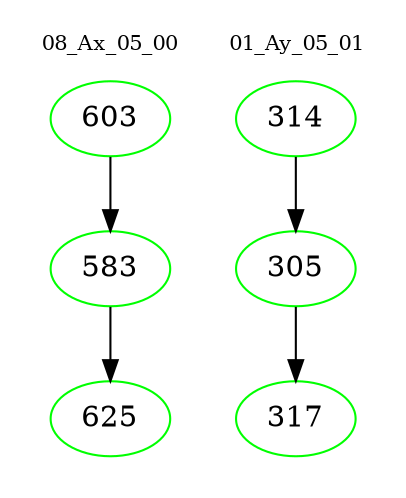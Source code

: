 digraph{
subgraph cluster_0 {
color = white
label = "08_Ax_05_00";
fontsize=10;
T0_603 [label="603", color="green"]
T0_603 -> T0_583 [color="black"]
T0_583 [label="583", color="green"]
T0_583 -> T0_625 [color="black"]
T0_625 [label="625", color="green"]
}
subgraph cluster_1 {
color = white
label = "01_Ay_05_01";
fontsize=10;
T1_314 [label="314", color="green"]
T1_314 -> T1_305 [color="black"]
T1_305 [label="305", color="green"]
T1_305 -> T1_317 [color="black"]
T1_317 [label="317", color="green"]
}
}
